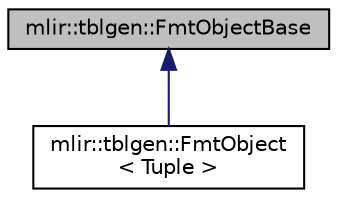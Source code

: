 digraph "mlir::tblgen::FmtObjectBase"
{
  bgcolor="transparent";
  edge [fontname="Helvetica",fontsize="10",labelfontname="Helvetica",labelfontsize="10"];
  node [fontname="Helvetica",fontsize="10",shape=record];
  Node0 [label="mlir::tblgen::FmtObjectBase",height=0.2,width=0.4,color="black", fillcolor="grey75", style="filled", fontcolor="black"];
  Node0 -> Node1 [dir="back",color="midnightblue",fontsize="10",style="solid",fontname="Helvetica"];
  Node1 [label="mlir::tblgen::FmtObject\l\< Tuple \>",height=0.2,width=0.4,color="black",URL="$classmlir_1_1tblgen_1_1FmtObject.html"];
}
